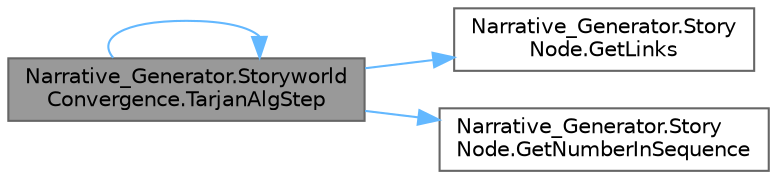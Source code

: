 digraph "Narrative_Generator.StoryworldConvergence.TarjanAlgStep"
{
 // LATEX_PDF_SIZE
  bgcolor="transparent";
  edge [fontname=Helvetica,fontsize=10,labelfontname=Helvetica,labelfontsize=10];
  node [fontname=Helvetica,fontsize=10,shape=box,height=0.2,width=0.4];
  rankdir="LR";
  Node1 [label="Narrative_Generator.Storyworld\lConvergence.TarjanAlgStep",height=0.2,width=0.4,color="gray40", fillcolor="grey60", style="filled", fontcolor="black",tooltip="A method that implements an algorithm that checks for the presence of a cycle in a graph."];
  Node1 -> Node2 [color="steelblue1",style="solid"];
  Node2 [label="Narrative_Generator.Story\lNode.GetLinks",height=0.2,width=0.4,color="grey40", fillcolor="white", style="filled",URL="$class_narrative___generator_1_1_story_node.html#a97c8781334050ca7df409f2b46584660",tooltip="Returns a list of all nodes connected to this node."];
  Node1 -> Node3 [color="steelblue1",style="solid"];
  Node3 [label="Narrative_Generator.Story\lNode.GetNumberInSequence",height=0.2,width=0.4,color="grey40", fillcolor="white", style="filled",URL="$class_narrative___generator_1_1_story_node.html#a2343338ef2f1461d7c3af6e54d7f5d9f",tooltip="Returns the sequence number of this node."];
  Node1 -> Node1 [color="steelblue1",style="solid"];
}

